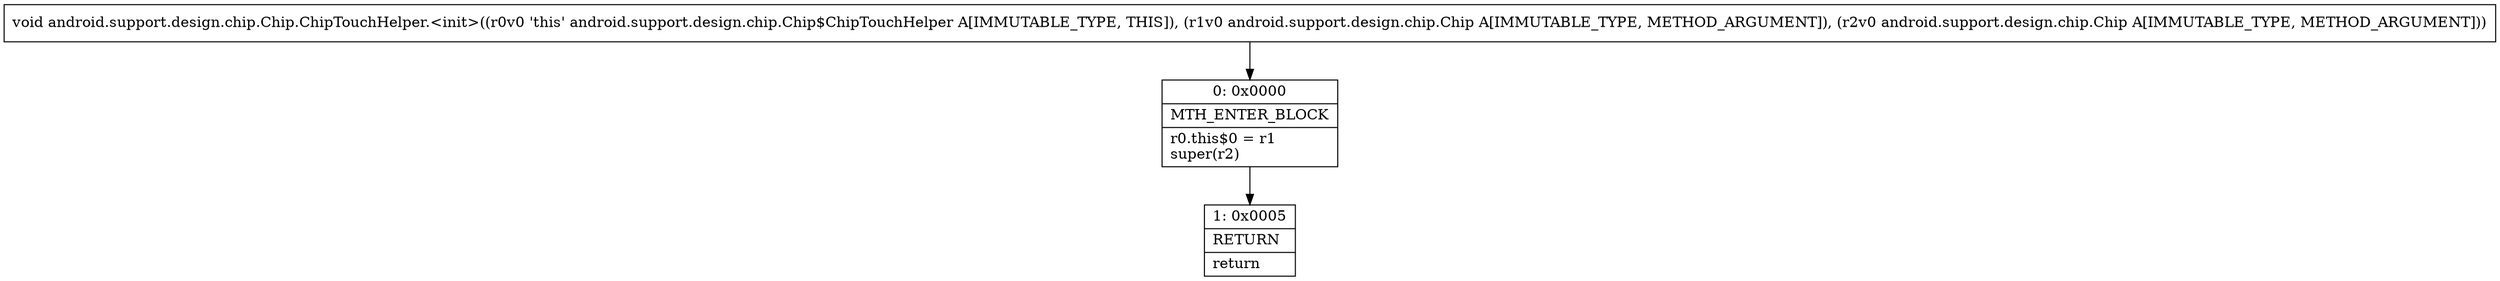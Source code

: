 digraph "CFG forandroid.support.design.chip.Chip.ChipTouchHelper.\<init\>(Landroid\/support\/design\/chip\/Chip;Landroid\/support\/design\/chip\/Chip;)V" {
Node_0 [shape=record,label="{0\:\ 0x0000|MTH_ENTER_BLOCK\l|r0.this$0 = r1\lsuper(r2)\l}"];
Node_1 [shape=record,label="{1\:\ 0x0005|RETURN\l|return\l}"];
MethodNode[shape=record,label="{void android.support.design.chip.Chip.ChipTouchHelper.\<init\>((r0v0 'this' android.support.design.chip.Chip$ChipTouchHelper A[IMMUTABLE_TYPE, THIS]), (r1v0 android.support.design.chip.Chip A[IMMUTABLE_TYPE, METHOD_ARGUMENT]), (r2v0 android.support.design.chip.Chip A[IMMUTABLE_TYPE, METHOD_ARGUMENT])) }"];
MethodNode -> Node_0;
Node_0 -> Node_1;
}

